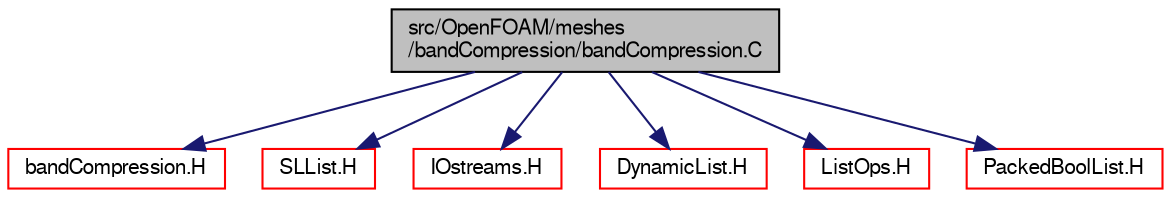 digraph "src/OpenFOAM/meshes/bandCompression/bandCompression.C"
{
  bgcolor="transparent";
  edge [fontname="FreeSans",fontsize="10",labelfontname="FreeSans",labelfontsize="10"];
  node [fontname="FreeSans",fontsize="10",shape=record];
  Node0 [label="src/OpenFOAM/meshes\l/bandCompression/bandCompression.C",height=0.2,width=0.4,color="black", fillcolor="grey75", style="filled", fontcolor="black"];
  Node0 -> Node1 [color="midnightblue",fontsize="10",style="solid",fontname="FreeSans"];
  Node1 [label="bandCompression.H",height=0.2,width=0.4,color="red",URL="$a11102.html",tooltip="The bandCompression function renumbers the addressing such that the band of the matrix is reduced..."];
  Node0 -> Node50 [color="midnightblue",fontsize="10",style="solid",fontname="FreeSans"];
  Node50 [label="SLList.H",height=0.2,width=0.4,color="red",URL="$a08588.html"];
  Node0 -> Node54 [color="midnightblue",fontsize="10",style="solid",fontname="FreeSans"];
  Node54 [label="IOstreams.H",height=0.2,width=0.4,color="red",URL="$a09104.html",tooltip="Useful combination of include files which define Sin, Sout and Serr and the use of IO streams general..."];
  Node0 -> Node72 [color="midnightblue",fontsize="10",style="solid",fontname="FreeSans"];
  Node72 [label="DynamicList.H",height=0.2,width=0.4,color="red",URL="$a08633.html"];
  Node0 -> Node75 [color="midnightblue",fontsize="10",style="solid",fontname="FreeSans"];
  Node75 [label="ListOps.H",height=0.2,width=0.4,color="red",URL="$a08687.html",tooltip="Various functions to operate on Lists. "];
  Node0 -> Node77 [color="midnightblue",fontsize="10",style="solid",fontname="FreeSans"];
  Node77 [label="PackedBoolList.H",height=0.2,width=0.4,color="red",URL="$a08696.html"];
}
